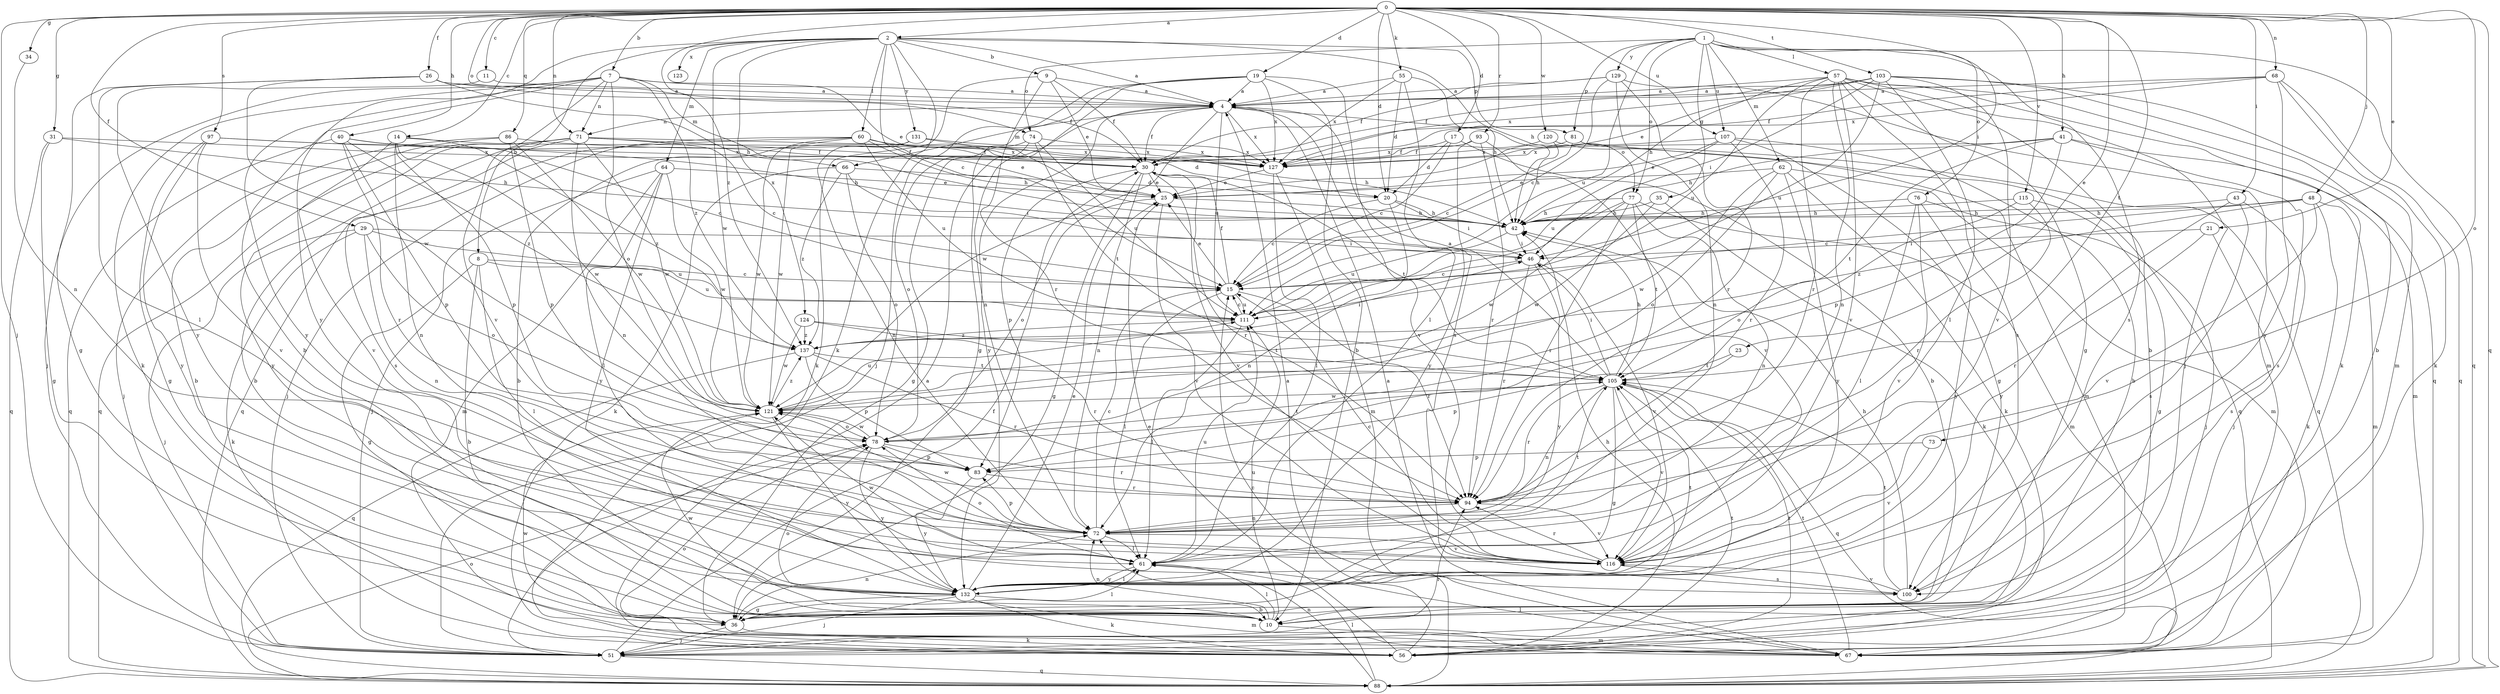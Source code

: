 strict digraph  {
0;
1;
2;
4;
7;
8;
9;
10;
11;
14;
15;
17;
19;
20;
21;
23;
25;
26;
29;
30;
31;
34;
35;
36;
40;
41;
42;
43;
46;
48;
51;
55;
56;
57;
60;
61;
62;
64;
66;
67;
68;
71;
72;
73;
74;
76;
77;
78;
81;
83;
86;
88;
93;
94;
97;
100;
103;
105;
107;
111;
115;
116;
120;
121;
123;
124;
127;
129;
131;
132;
137;
0 -> 2  [label=a];
0 -> 7  [label=b];
0 -> 11  [label=c];
0 -> 14  [label=c];
0 -> 17  [label=d];
0 -> 19  [label=d];
0 -> 20  [label=d];
0 -> 21  [label=e];
0 -> 23  [label=e];
0 -> 26  [label=f];
0 -> 29  [label=f];
0 -> 31  [label=g];
0 -> 34  [label=g];
0 -> 40  [label=h];
0 -> 41  [label=h];
0 -> 43  [label=i];
0 -> 46  [label=i];
0 -> 48  [label=j];
0 -> 51  [label=j];
0 -> 55  [label=k];
0 -> 68  [label=n];
0 -> 71  [label=n];
0 -> 73  [label=o];
0 -> 74  [label=o];
0 -> 86  [label=q];
0 -> 88  [label=q];
0 -> 93  [label=r];
0 -> 97  [label=s];
0 -> 103  [label=t];
0 -> 105  [label=t];
0 -> 107  [label=u];
0 -> 115  [label=v];
0 -> 120  [label=w];
0 -> 137  [label=z];
1 -> 35  [label=g];
1 -> 57  [label=l];
1 -> 62  [label=m];
1 -> 74  [label=o];
1 -> 76  [label=o];
1 -> 77  [label=o];
1 -> 81  [label=p];
1 -> 88  [label=q];
1 -> 100  [label=s];
1 -> 107  [label=u];
1 -> 111  [label=u];
1 -> 129  [label=y];
2 -> 4  [label=a];
2 -> 8  [label=b];
2 -> 9  [label=b];
2 -> 15  [label=c];
2 -> 42  [label=h];
2 -> 56  [label=k];
2 -> 60  [label=l];
2 -> 64  [label=m];
2 -> 81  [label=p];
2 -> 121  [label=w];
2 -> 123  [label=x];
2 -> 124  [label=x];
2 -> 131  [label=y];
2 -> 132  [label=y];
4 -> 30  [label=f];
4 -> 66  [label=m];
4 -> 71  [label=n];
4 -> 77  [label=o];
4 -> 111  [label=u];
4 -> 116  [label=v];
4 -> 121  [label=w];
4 -> 127  [label=x];
4 -> 132  [label=y];
7 -> 4  [label=a];
7 -> 10  [label=b];
7 -> 25  [label=e];
7 -> 51  [label=j];
7 -> 56  [label=k];
7 -> 66  [label=m];
7 -> 71  [label=n];
7 -> 78  [label=o];
7 -> 116  [label=v];
7 -> 132  [label=y];
7 -> 137  [label=z];
8 -> 10  [label=b];
8 -> 15  [label=c];
8 -> 36  [label=g];
8 -> 61  [label=l];
8 -> 111  [label=u];
9 -> 4  [label=a];
9 -> 25  [label=e];
9 -> 30  [label=f];
9 -> 56  [label=k];
9 -> 94  [label=r];
10 -> 61  [label=l];
10 -> 67  [label=m];
10 -> 72  [label=n];
10 -> 78  [label=o];
10 -> 111  [label=u];
10 -> 121  [label=w];
11 -> 4  [label=a];
11 -> 132  [label=y];
14 -> 72  [label=n];
14 -> 83  [label=p];
14 -> 116  [label=v];
14 -> 121  [label=w];
14 -> 127  [label=x];
14 -> 137  [label=z];
15 -> 25  [label=e];
15 -> 30  [label=f];
15 -> 61  [label=l];
15 -> 94  [label=r];
15 -> 111  [label=u];
17 -> 10  [label=b];
17 -> 15  [label=c];
17 -> 20  [label=d];
17 -> 127  [label=x];
19 -> 4  [label=a];
19 -> 10  [label=b];
19 -> 36  [label=g];
19 -> 51  [label=j];
19 -> 72  [label=n];
19 -> 100  [label=s];
19 -> 127  [label=x];
20 -> 15  [label=c];
20 -> 42  [label=h];
20 -> 46  [label=i];
20 -> 72  [label=n];
21 -> 46  [label=i];
21 -> 94  [label=r];
21 -> 100  [label=s];
23 -> 83  [label=p];
23 -> 105  [label=t];
25 -> 42  [label=h];
25 -> 78  [label=o];
25 -> 116  [label=v];
26 -> 4  [label=a];
26 -> 30  [label=f];
26 -> 36  [label=g];
26 -> 42  [label=h];
26 -> 61  [label=l];
26 -> 121  [label=w];
29 -> 46  [label=i];
29 -> 51  [label=j];
29 -> 56  [label=k];
29 -> 72  [label=n];
29 -> 78  [label=o];
29 -> 111  [label=u];
30 -> 25  [label=e];
30 -> 36  [label=g];
30 -> 72  [label=n];
30 -> 83  [label=p];
30 -> 94  [label=r];
30 -> 105  [label=t];
30 -> 116  [label=v];
31 -> 36  [label=g];
31 -> 42  [label=h];
31 -> 88  [label=q];
31 -> 127  [label=x];
34 -> 72  [label=n];
35 -> 42  [label=h];
35 -> 56  [label=k];
35 -> 121  [label=w];
36 -> 51  [label=j];
36 -> 56  [label=k];
36 -> 61  [label=l];
36 -> 72  [label=n];
40 -> 30  [label=f];
40 -> 42  [label=h];
40 -> 83  [label=p];
40 -> 88  [label=q];
40 -> 94  [label=r];
40 -> 137  [label=z];
41 -> 42  [label=h];
41 -> 67  [label=m];
41 -> 83  [label=p];
41 -> 100  [label=s];
41 -> 105  [label=t];
41 -> 127  [label=x];
42 -> 46  [label=i];
42 -> 111  [label=u];
43 -> 42  [label=h];
43 -> 51  [label=j];
43 -> 100  [label=s];
43 -> 132  [label=y];
46 -> 15  [label=c];
46 -> 94  [label=r];
46 -> 116  [label=v];
46 -> 132  [label=y];
48 -> 15  [label=c];
48 -> 42  [label=h];
48 -> 56  [label=k];
48 -> 67  [label=m];
48 -> 116  [label=v];
48 -> 137  [label=z];
51 -> 4  [label=a];
51 -> 30  [label=f];
51 -> 88  [label=q];
51 -> 94  [label=r];
51 -> 105  [label=t];
55 -> 4  [label=a];
55 -> 20  [label=d];
55 -> 42  [label=h];
55 -> 61  [label=l];
55 -> 127  [label=x];
56 -> 4  [label=a];
56 -> 25  [label=e];
56 -> 42  [label=h];
56 -> 105  [label=t];
57 -> 4  [label=a];
57 -> 10  [label=b];
57 -> 36  [label=g];
57 -> 42  [label=h];
57 -> 51  [label=j];
57 -> 56  [label=k];
57 -> 72  [label=n];
57 -> 88  [label=q];
57 -> 94  [label=r];
57 -> 100  [label=s];
57 -> 111  [label=u];
57 -> 116  [label=v];
60 -> 10  [label=b];
60 -> 20  [label=d];
60 -> 25  [label=e];
60 -> 30  [label=f];
60 -> 42  [label=h];
60 -> 51  [label=j];
60 -> 88  [label=q];
60 -> 111  [label=u];
60 -> 121  [label=w];
61 -> 78  [label=o];
61 -> 111  [label=u];
61 -> 121  [label=w];
61 -> 132  [label=y];
62 -> 25  [label=e];
62 -> 56  [label=k];
62 -> 67  [label=m];
62 -> 78  [label=o];
62 -> 121  [label=w];
62 -> 132  [label=y];
64 -> 25  [label=e];
64 -> 51  [label=j];
64 -> 61  [label=l];
64 -> 67  [label=m];
64 -> 121  [label=w];
64 -> 132  [label=y];
66 -> 20  [label=d];
66 -> 46  [label=i];
66 -> 56  [label=k];
66 -> 78  [label=o];
66 -> 137  [label=z];
67 -> 4  [label=a];
67 -> 61  [label=l];
67 -> 78  [label=o];
67 -> 105  [label=t];
67 -> 121  [label=w];
68 -> 4  [label=a];
68 -> 30  [label=f];
68 -> 56  [label=k];
68 -> 88  [label=q];
68 -> 127  [label=x];
68 -> 132  [label=y];
71 -> 10  [label=b];
71 -> 15  [label=c];
71 -> 30  [label=f];
71 -> 72  [label=n];
71 -> 88  [label=q];
71 -> 100  [label=s];
71 -> 121  [label=w];
71 -> 127  [label=x];
71 -> 132  [label=y];
72 -> 15  [label=c];
72 -> 61  [label=l];
72 -> 83  [label=p];
72 -> 105  [label=t];
72 -> 116  [label=v];
72 -> 121  [label=w];
73 -> 83  [label=p];
73 -> 116  [label=v];
74 -> 36  [label=g];
74 -> 78  [label=o];
74 -> 105  [label=t];
74 -> 111  [label=u];
74 -> 127  [label=x];
76 -> 42  [label=h];
76 -> 51  [label=j];
76 -> 61  [label=l];
76 -> 116  [label=v];
76 -> 132  [label=y];
77 -> 42  [label=h];
77 -> 67  [label=m];
77 -> 72  [label=n];
77 -> 94  [label=r];
77 -> 105  [label=t];
77 -> 111  [label=u];
77 -> 121  [label=w];
78 -> 83  [label=p];
78 -> 94  [label=r];
78 -> 105  [label=t];
78 -> 121  [label=w];
78 -> 132  [label=y];
81 -> 15  [label=c];
81 -> 67  [label=m];
81 -> 88  [label=q];
81 -> 127  [label=x];
83 -> 94  [label=r];
83 -> 132  [label=y];
86 -> 10  [label=b];
86 -> 51  [label=j];
86 -> 83  [label=p];
86 -> 121  [label=w];
86 -> 127  [label=x];
88 -> 15  [label=c];
88 -> 61  [label=l];
88 -> 72  [label=n];
88 -> 78  [label=o];
93 -> 30  [label=f];
93 -> 94  [label=r];
93 -> 116  [label=v];
93 -> 132  [label=y];
94 -> 72  [label=n];
94 -> 116  [label=v];
97 -> 15  [label=c];
97 -> 36  [label=g];
97 -> 116  [label=v];
97 -> 127  [label=x];
97 -> 132  [label=y];
100 -> 42  [label=h];
100 -> 105  [label=t];
100 -> 116  [label=v];
103 -> 4  [label=a];
103 -> 10  [label=b];
103 -> 25  [label=e];
103 -> 30  [label=f];
103 -> 46  [label=i];
103 -> 61  [label=l];
103 -> 67  [label=m];
103 -> 111  [label=u];
103 -> 116  [label=v];
103 -> 127  [label=x];
105 -> 4  [label=a];
105 -> 36  [label=g];
105 -> 42  [label=h];
105 -> 46  [label=i];
105 -> 72  [label=n];
105 -> 88  [label=q];
105 -> 94  [label=r];
105 -> 116  [label=v];
105 -> 121  [label=w];
107 -> 10  [label=b];
107 -> 25  [label=e];
107 -> 36  [label=g];
107 -> 94  [label=r];
107 -> 111  [label=u];
107 -> 127  [label=x];
111 -> 15  [label=c];
111 -> 61  [label=l];
111 -> 137  [label=z];
115 -> 36  [label=g];
115 -> 42  [label=h];
115 -> 78  [label=o];
115 -> 94  [label=r];
116 -> 15  [label=c];
116 -> 94  [label=r];
116 -> 100  [label=s];
120 -> 30  [label=f];
120 -> 42  [label=h];
120 -> 88  [label=q];
121 -> 78  [label=o];
121 -> 111  [label=u];
121 -> 132  [label=y];
121 -> 137  [label=z];
124 -> 94  [label=r];
124 -> 105  [label=t];
124 -> 121  [label=w];
124 -> 137  [label=z];
127 -> 25  [label=e];
127 -> 61  [label=l];
127 -> 67  [label=m];
129 -> 4  [label=a];
129 -> 15  [label=c];
129 -> 30  [label=f];
129 -> 67  [label=m];
129 -> 72  [label=n];
129 -> 94  [label=r];
131 -> 42  [label=h];
131 -> 72  [label=n];
131 -> 121  [label=w];
131 -> 127  [label=x];
132 -> 10  [label=b];
132 -> 25  [label=e];
132 -> 36  [label=g];
132 -> 51  [label=j];
132 -> 56  [label=k];
132 -> 61  [label=l];
132 -> 67  [label=m];
132 -> 105  [label=t];
137 -> 46  [label=i];
137 -> 83  [label=p];
137 -> 88  [label=q];
137 -> 94  [label=r];
137 -> 105  [label=t];
}
